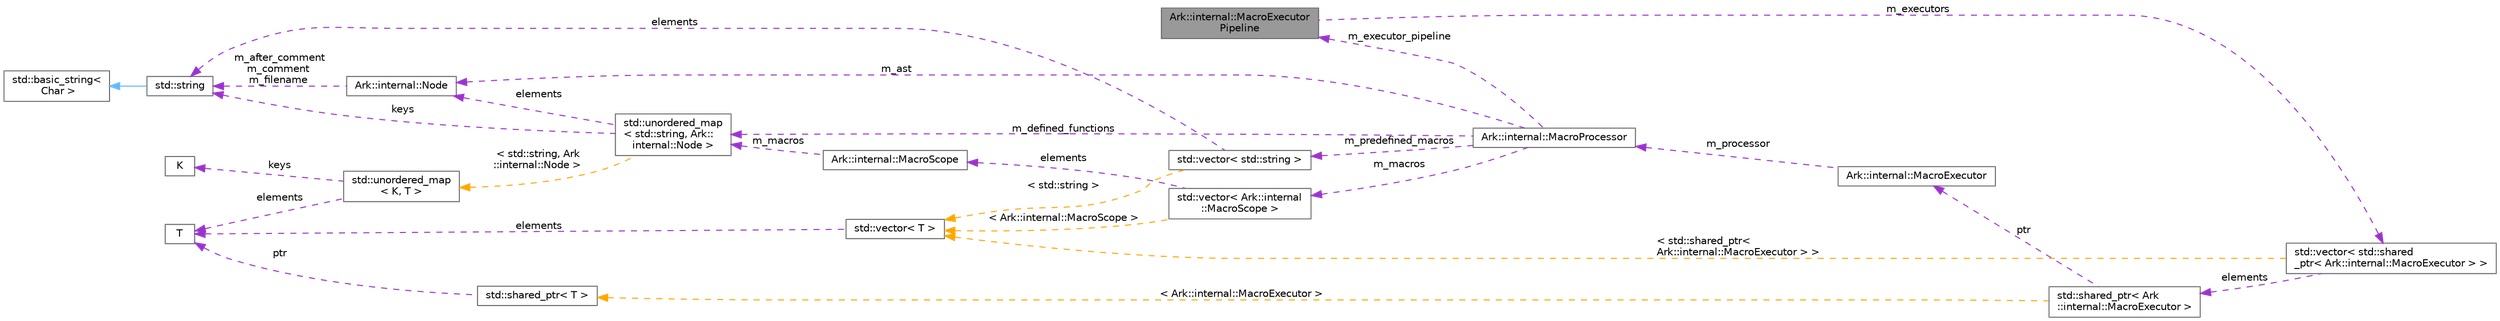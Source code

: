 digraph "Ark::internal::MacroExecutorPipeline"
{
 // INTERACTIVE_SVG=YES
 // LATEX_PDF_SIZE
  bgcolor="transparent";
  edge [fontname=Helvetica,fontsize=10,labelfontname=Helvetica,labelfontsize=10];
  node [fontname=Helvetica,fontsize=10,shape=box,height=0.2,width=0.4];
  rankdir="LR";
  Node1 [label="Ark::internal::MacroExecutor\lPipeline",height=0.2,width=0.4,color="gray40", fillcolor="grey60", style="filled", fontcolor="black",tooltip="The class that initializes the MacroExecutors."];
  Node2 -> Node1 [dir="back",color="darkorchid3",style="dashed",label=" m_executors" ];
  Node2 [label="std::vector\< std::shared\l_ptr\< Ark::internal::MacroExecutor \> \>",height=0.2,width=0.4,color="gray40", fillcolor="white", style="filled",tooltip=" "];
  Node3 -> Node2 [dir="back",color="darkorchid3",style="dashed",label=" elements" ];
  Node3 [label="std::shared_ptr\< Ark\l::internal::MacroExecutor \>",height=0.2,width=0.4,color="gray40", fillcolor="white", style="filled",tooltip=" "];
  Node4 -> Node3 [dir="back",color="darkorchid3",style="dashed",label=" ptr" ];
  Node4 [label="Ark::internal::MacroExecutor",height=0.2,width=0.4,color="gray40", fillcolor="white", style="filled",URL="$d5/d8f/classArk_1_1internal_1_1MacroExecutor.html",tooltip="A class that applies macros in a Node."];
  Node5 -> Node4 [dir="back",color="darkorchid3",style="dashed",label=" m_processor" ];
  Node5 [label="Ark::internal::MacroProcessor",height=0.2,width=0.4,color="gray40", fillcolor="white", style="filled",URL="$d5/db5/classArk_1_1internal_1_1MacroProcessor.html",tooltip="The class handling the macros definitions and calls, given an AST."];
  Node6 -> Node5 [dir="back",color="darkorchid3",style="dashed",label=" m_ast" ];
  Node6 [label="Ark::internal::Node",height=0.2,width=0.4,color="gray40", fillcolor="white", style="filled",URL="$dc/d9e/classArk_1_1internal_1_1Node.html",tooltip="A node of an Abstract Syntax Tree for ArkScript."];
  Node7 -> Node6 [dir="back",color="darkorchid3",style="dashed",label=" m_after_comment\nm_comment\nm_filename" ];
  Node7 [label="std::string",height=0.2,width=0.4,color="gray40", fillcolor="white", style="filled",tooltip=" "];
  Node8 -> Node7 [dir="back",color="steelblue1",style="solid"];
  Node8 [label="std::basic_string\<\l Char \>",height=0.2,width=0.4,color="gray40", fillcolor="white", style="filled",tooltip=" "];
  Node9 -> Node5 [dir="back",color="darkorchid3",style="dashed",label=" m_macros" ];
  Node9 [label="std::vector\< Ark::internal\l::MacroScope \>",height=0.2,width=0.4,color="gray40", fillcolor="white", style="filled",tooltip=" "];
  Node10 -> Node9 [dir="back",color="darkorchid3",style="dashed",label=" elements" ];
  Node10 [label="Ark::internal::MacroScope",height=0.2,width=0.4,color="gray40", fillcolor="white", style="filled",URL="$d6/d42/classArk_1_1internal_1_1MacroScope.html",tooltip=" "];
  Node11 -> Node10 [dir="back",color="darkorchid3",style="dashed",label=" m_macros" ];
  Node11 [label="std::unordered_map\l\< std::string, Ark::\linternal::Node \>",height=0.2,width=0.4,color="gray40", fillcolor="white", style="filled",tooltip=" "];
  Node7 -> Node11 [dir="back",color="darkorchid3",style="dashed",label=" keys" ];
  Node6 -> Node11 [dir="back",color="darkorchid3",style="dashed",label=" elements" ];
  Node12 -> Node11 [dir="back",color="orange",style="dashed",label=" \< std::string, Ark\l::internal::Node \>" ];
  Node12 [label="std::unordered_map\l\< K, T \>",height=0.2,width=0.4,color="gray40", fillcolor="white", style="filled",tooltip=" "];
  Node13 -> Node12 [dir="back",color="darkorchid3",style="dashed",label=" keys" ];
  Node13 [label="K",height=0.2,width=0.4,color="gray40", fillcolor="white", style="filled",tooltip=" "];
  Node14 -> Node12 [dir="back",color="darkorchid3",style="dashed",label=" elements" ];
  Node14 [label="T",height=0.2,width=0.4,color="gray40", fillcolor="white", style="filled",tooltip=" "];
  Node15 -> Node9 [dir="back",color="orange",style="dashed",label=" \< Ark::internal::MacroScope \>" ];
  Node15 [label="std::vector\< T \>",height=0.2,width=0.4,color="gray40", fillcolor="white", style="filled",tooltip=" "];
  Node14 -> Node15 [dir="back",color="darkorchid3",style="dashed",label=" elements" ];
  Node1 -> Node5 [dir="back",color="darkorchid3",style="dashed",label=" m_executor_pipeline" ];
  Node16 -> Node5 [dir="back",color="darkorchid3",style="dashed",label=" m_predefined_macros" ];
  Node16 [label="std::vector\< std::string \>",height=0.2,width=0.4,color="gray40", fillcolor="white", style="filled",tooltip=" "];
  Node7 -> Node16 [dir="back",color="darkorchid3",style="dashed",label=" elements" ];
  Node15 -> Node16 [dir="back",color="orange",style="dashed",label=" \< std::string \>" ];
  Node11 -> Node5 [dir="back",color="darkorchid3",style="dashed",label=" m_defined_functions" ];
  Node17 -> Node3 [dir="back",color="orange",style="dashed",label=" \< Ark::internal::MacroExecutor \>" ];
  Node17 [label="std::shared_ptr\< T \>",height=0.2,width=0.4,color="gray40", fillcolor="white", style="filled",tooltip=" "];
  Node14 -> Node17 [dir="back",color="darkorchid3",style="dashed",label=" ptr" ];
  Node15 -> Node2 [dir="back",color="orange",style="dashed",label=" \< std::shared_ptr\<\l Ark::internal::MacroExecutor \> \>" ];
}

